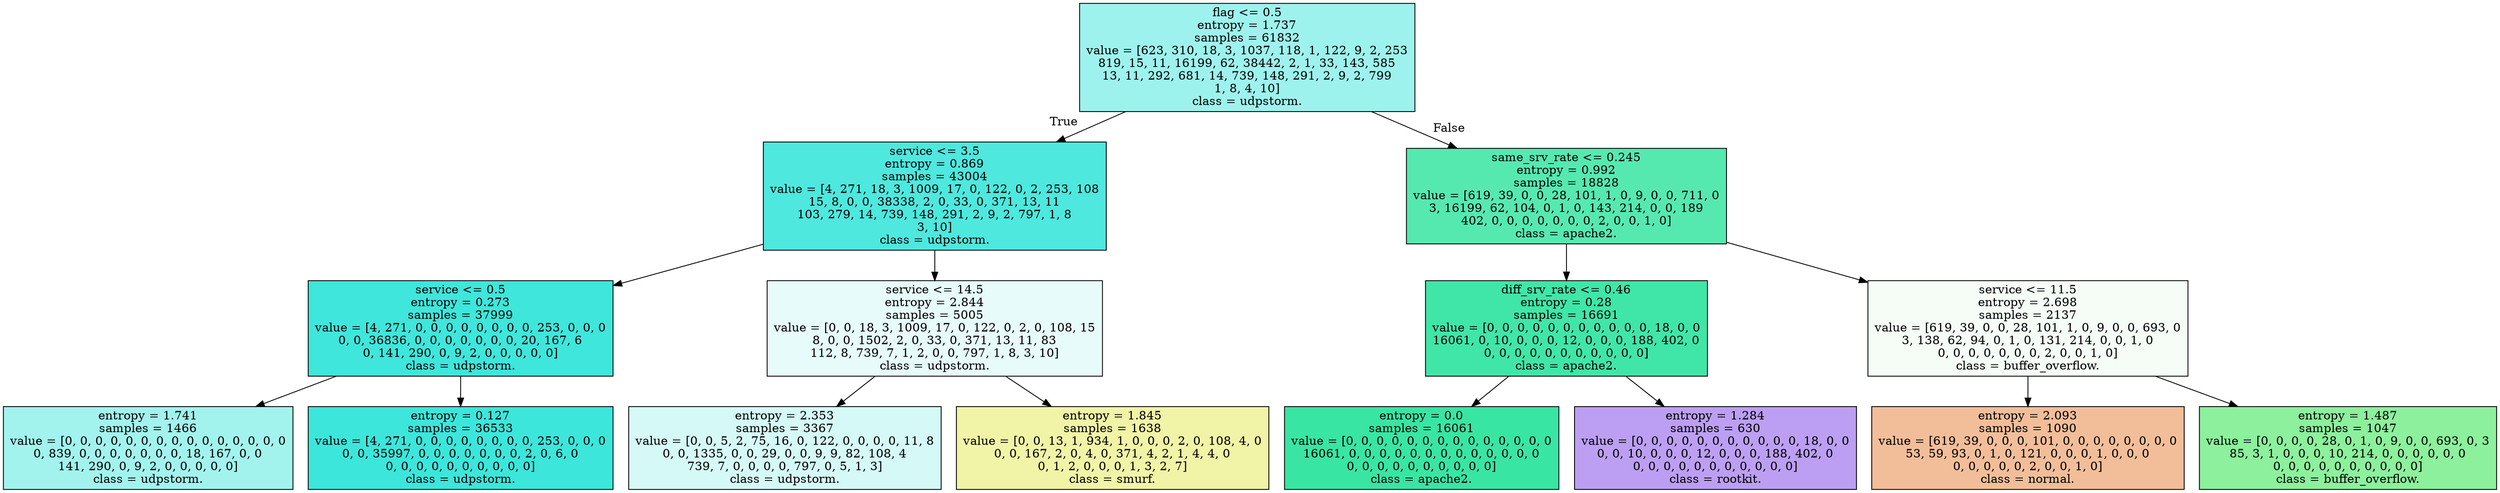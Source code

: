 digraph Tree {
node [shape=box, style="filled", color="black"] ;
0 [label="flag <= 0.5\nentropy = 1.737\nsamples = 61832\nvalue = [623, 310, 18, 3, 1037, 118, 1, 122, 9, 2, 253\n819, 15, 11, 16199, 62, 38442, 2, 1, 33, 143, 585\n13, 11, 292, 681, 14, 739, 148, 291, 2, 9, 2, 799\n1, 8, 4, 10]\nclass = udpstorm.", fillcolor="#39e5da7c"] ;
1 [label="service <= 3.5\nentropy = 0.869\nsamples = 43004\nvalue = [4, 271, 18, 3, 1009, 17, 0, 122, 0, 2, 253, 108\n15, 8, 0, 0, 38338, 2, 0, 33, 0, 371, 13, 11\n103, 279, 14, 739, 148, 291, 2, 9, 2, 797, 1, 8\n3, 10]\nclass = udpstorm.", fillcolor="#39e5dae3"] ;
0 -> 1 [labeldistance=2.5, labelangle=45, headlabel="True"] ;
2 [label="service <= 0.5\nentropy = 0.273\nsamples = 37999\nvalue = [4, 271, 0, 0, 0, 0, 0, 0, 0, 0, 253, 0, 0, 0\n0, 0, 36836, 0, 0, 0, 0, 0, 0, 0, 20, 167, 6\n0, 141, 290, 0, 9, 2, 0, 0, 0, 0, 0]\nclass = udpstorm.", fillcolor="#39e5daf7"] ;
1 -> 2 ;
3 [label="entropy = 1.741\nsamples = 1466\nvalue = [0, 0, 0, 0, 0, 0, 0, 0, 0, 0, 0, 0, 0, 0, 0\n0, 839, 0, 0, 0, 0, 0, 0, 0, 18, 167, 0, 0\n141, 290, 0, 9, 2, 0, 0, 0, 0, 0]\nclass = udpstorm.", fillcolor="#39e5da77"] ;
2 -> 3 ;
4 [label="entropy = 0.127\nsamples = 36533\nvalue = [4, 271, 0, 0, 0, 0, 0, 0, 0, 0, 253, 0, 0, 0\n0, 0, 35997, 0, 0, 0, 0, 0, 0, 0, 2, 0, 6, 0\n0, 0, 0, 0, 0, 0, 0, 0, 0, 0]\nclass = udpstorm.", fillcolor="#39e5dafb"] ;
2 -> 4 ;
5 [label="service <= 14.5\nentropy = 2.844\nsamples = 5005\nvalue = [0, 0, 18, 3, 1009, 17, 0, 122, 0, 2, 0, 108, 15\n8, 0, 0, 1502, 2, 0, 33, 0, 371, 13, 11, 83\n112, 8, 739, 7, 1, 2, 0, 0, 797, 1, 8, 3, 10]\nclass = udpstorm.", fillcolor="#39e5da1f"] ;
1 -> 5 ;
6 [label="entropy = 2.353\nsamples = 3367\nvalue = [0, 0, 5, 2, 75, 16, 0, 122, 0, 0, 0, 0, 11, 8\n0, 0, 1335, 0, 0, 29, 0, 0, 9, 9, 82, 108, 4\n739, 7, 0, 0, 0, 0, 797, 0, 5, 1, 3]\nclass = udpstorm.", fillcolor="#39e5da35"] ;
5 -> 6 ;
7 [label="entropy = 1.845\nsamples = 1638\nvalue = [0, 0, 13, 1, 934, 1, 0, 0, 0, 2, 0, 108, 4, 0\n0, 0, 167, 2, 0, 4, 0, 371, 4, 2, 1, 4, 4, 0\n0, 1, 2, 0, 0, 0, 1, 3, 2, 7]\nclass = smurf.", fillcolor="#dfe53971"] ;
5 -> 7 ;
8 [label="same_srv_rate <= 0.245\nentropy = 0.992\nsamples = 18828\nvalue = [619, 39, 0, 0, 28, 101, 1, 0, 9, 0, 0, 711, 0\n3, 16199, 62, 104, 0, 1, 0, 143, 214, 0, 0, 189\n402, 0, 0, 0, 0, 0, 0, 0, 2, 0, 0, 1, 0]\nclass = apache2.", fillcolor="#39e5a3da"] ;
0 -> 8 [labeldistance=2.5, labelangle=-45, headlabel="False"] ;
9 [label="diff_srv_rate <= 0.46\nentropy = 0.28\nsamples = 16691\nvalue = [0, 0, 0, 0, 0, 0, 0, 0, 0, 0, 0, 18, 0, 0\n16061, 0, 10, 0, 0, 0, 12, 0, 0, 0, 188, 402, 0\n0, 0, 0, 0, 0, 0, 0, 0, 0, 0, 0]\nclass = apache2.", fillcolor="#39e5a3f5"] ;
8 -> 9 ;
10 [label="entropy = 0.0\nsamples = 16061\nvalue = [0, 0, 0, 0, 0, 0, 0, 0, 0, 0, 0, 0, 0, 0\n16061, 0, 0, 0, 0, 0, 0, 0, 0, 0, 0, 0, 0, 0\n0, 0, 0, 0, 0, 0, 0, 0, 0, 0]\nclass = apache2.", fillcolor="#39e5a3ff"] ;
9 -> 10 ;
11 [label="entropy = 1.284\nsamples = 630\nvalue = [0, 0, 0, 0, 0, 0, 0, 0, 0, 0, 0, 18, 0, 0\n0, 0, 10, 0, 0, 0, 12, 0, 0, 0, 188, 402, 0\n0, 0, 0, 0, 0, 0, 0, 0, 0, 0, 0]\nclass = rootkit.", fillcolor="#7539e57b"] ;
9 -> 11 ;
12 [label="service <= 11.5\nentropy = 2.698\nsamples = 2137\nvalue = [619, 39, 0, 0, 28, 101, 1, 0, 9, 0, 0, 693, 0\n3, 138, 62, 94, 0, 1, 0, 131, 214, 0, 0, 1, 0\n0, 0, 0, 0, 0, 0, 0, 2, 0, 0, 1, 0]\nclass = buffer_overflow.", fillcolor="#39e5530c"] ;
8 -> 12 ;
13 [label="entropy = 2.093\nsamples = 1090\nvalue = [619, 39, 0, 0, 0, 101, 0, 0, 0, 0, 0, 0, 0, 0\n53, 59, 93, 0, 1, 0, 121, 0, 0, 0, 1, 0, 0, 0\n0, 0, 0, 0, 0, 2, 0, 0, 1, 0]\nclass = normal.", fillcolor="#e5813983"] ;
12 -> 13 ;
14 [label="entropy = 1.487\nsamples = 1047\nvalue = [0, 0, 0, 0, 28, 0, 1, 0, 9, 0, 0, 693, 0, 3\n85, 3, 1, 0, 0, 0, 10, 214, 0, 0, 0, 0, 0, 0\n0, 0, 0, 0, 0, 0, 0, 0, 0, 0]\nclass = buffer_overflow.", fillcolor="#39e55393"] ;
12 -> 14 ;
}